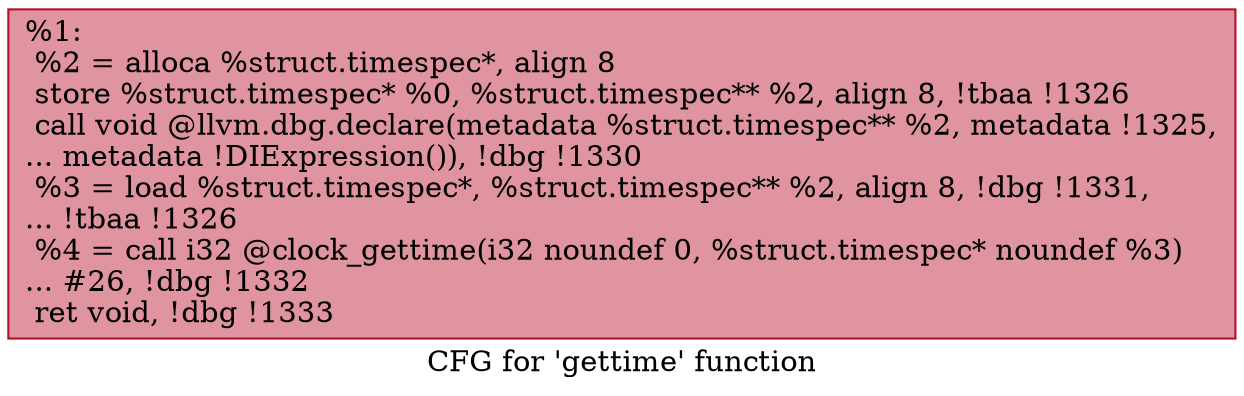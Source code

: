 digraph "CFG for 'gettime' function" {
	label="CFG for 'gettime' function";

	Node0x102b350 [shape=record,color="#b70d28ff", style=filled, fillcolor="#b70d2870",label="{%1:\l  %2 = alloca %struct.timespec*, align 8\l  store %struct.timespec* %0, %struct.timespec** %2, align 8, !tbaa !1326\l  call void @llvm.dbg.declare(metadata %struct.timespec** %2, metadata !1325,\l... metadata !DIExpression()), !dbg !1330\l  %3 = load %struct.timespec*, %struct.timespec** %2, align 8, !dbg !1331,\l... !tbaa !1326\l  %4 = call i32 @clock_gettime(i32 noundef 0, %struct.timespec* noundef %3)\l... #26, !dbg !1332\l  ret void, !dbg !1333\l}"];
}
